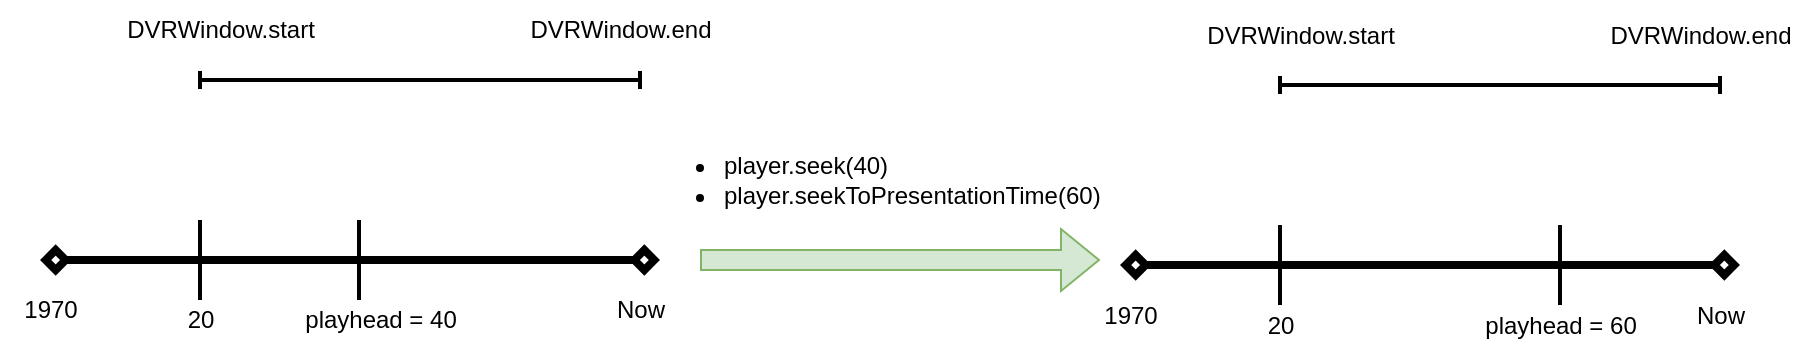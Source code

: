 <mxfile version="20.8.16" type="device"><diagram name="Seite-1" id="FOGZsUsDP9LusgoQiSli"><mxGraphModel dx="2074" dy="1214" grid="1" gridSize="10" guides="1" tooltips="1" connect="1" arrows="1" fold="1" page="1" pageScale="1" pageWidth="1654" pageHeight="1169" math="0" shadow="0"><root><mxCell id="0"/><mxCell id="1" parent="0"/><mxCell id="myv0Ks547uYpSwxC-bRw-2" value="&lt;ul style=&quot;&quot;&gt;&lt;li&gt;player.seek(40)&lt;/li&gt;&lt;li&gt;player.seekToPresentationTime(60)&lt;/li&gt;&lt;/ul&gt;" style="text;html=1;align=left;verticalAlign=middle;resizable=0;points=[];autosize=1;strokeColor=none;fillColor=none;" parent="1" vertex="1"><mxGeometry x="440" y="285" width="250" height="70" as="geometry"/></mxCell><mxCell id="myv0Ks547uYpSwxC-bRw-10" value="" style="shape=flexArrow;endArrow=classic;html=1;rounded=0;fontSize=12;fillColor=#d5e8d4;strokeColor=#82b366;" parent="1" edge="1"><mxGeometry width="50" height="50" relative="1" as="geometry"><mxPoint x="470" y="360" as="sourcePoint"/><mxPoint x="670" y="360" as="targetPoint"/></mxGeometry></mxCell><mxCell id="myv0Ks547uYpSwxC-bRw-11" value="" style="endArrow=diamond;html=1;rounded=0;startArrow=diamond;startFill=0;strokeWidth=4;endFill=0;" parent="1" edge="1"><mxGeometry width="50" height="50" relative="1" as="geometry"><mxPoint x="140" y="360" as="sourcePoint"/><mxPoint x="450" y="360" as="targetPoint"/></mxGeometry></mxCell><mxCell id="myv0Ks547uYpSwxC-bRw-12" value="1970" style="text;html=1;align=center;verticalAlign=middle;resizable=0;points=[];autosize=1;strokeColor=none;fillColor=none;" parent="1" vertex="1"><mxGeometry x="120" y="370" width="50" height="30" as="geometry"/></mxCell><mxCell id="myv0Ks547uYpSwxC-bRw-13" value="playhead = 40" style="text;html=1;align=center;verticalAlign=middle;resizable=0;points=[];autosize=1;strokeColor=none;fillColor=none;" parent="1" vertex="1"><mxGeometry x="260" y="375" width="100" height="30" as="geometry"/></mxCell><mxCell id="myv0Ks547uYpSwxC-bRw-14" value="" style="endArrow=none;html=1;rounded=0;strokeWidth=2;" parent="1" edge="1"><mxGeometry width="50" height="50" relative="1" as="geometry"><mxPoint x="299.5" y="380" as="sourcePoint"/><mxPoint x="299.5" y="340" as="targetPoint"/></mxGeometry></mxCell><mxCell id="myv0Ks547uYpSwxC-bRw-15" value="Now" style="text;html=1;align=center;verticalAlign=middle;resizable=0;points=[];autosize=1;strokeColor=none;fillColor=none;" parent="1" vertex="1"><mxGeometry x="415" y="370" width="50" height="30" as="geometry"/></mxCell><mxCell id="jwE-mc6tEweiJC10ux0N-2" value="" style="endArrow=baseDash;html=1;rounded=0;startArrow=baseDash;startFill=0;endFill=0;strokeWidth=2;" edge="1" parent="1"><mxGeometry width="50" height="50" relative="1" as="geometry"><mxPoint x="220" y="270" as="sourcePoint"/><mxPoint x="440" y="270" as="targetPoint"/></mxGeometry></mxCell><mxCell id="jwE-mc6tEweiJC10ux0N-3" value="DVRWindow.start" style="text;html=1;align=center;verticalAlign=middle;resizable=0;points=[];autosize=1;strokeColor=none;fillColor=none;" vertex="1" parent="1"><mxGeometry x="170" y="230" width="120" height="30" as="geometry"/></mxCell><mxCell id="jwE-mc6tEweiJC10ux0N-4" value="DVRWindow.end" style="text;html=1;align=center;verticalAlign=middle;resizable=0;points=[];autosize=1;strokeColor=none;fillColor=none;" vertex="1" parent="1"><mxGeometry x="375" y="230" width="110" height="30" as="geometry"/></mxCell><mxCell id="jwE-mc6tEweiJC10ux0N-5" value="" style="endArrow=none;html=1;rounded=0;strokeWidth=2;" edge="1" parent="1"><mxGeometry width="50" height="50" relative="1" as="geometry"><mxPoint x="220" y="380" as="sourcePoint"/><mxPoint x="220" y="340" as="targetPoint"/></mxGeometry></mxCell><mxCell id="jwE-mc6tEweiJC10ux0N-6" value="20" style="text;html=1;align=center;verticalAlign=middle;resizable=0;points=[];autosize=1;strokeColor=none;fillColor=none;" vertex="1" parent="1"><mxGeometry x="200" y="375" width="40" height="30" as="geometry"/></mxCell><mxCell id="jwE-mc6tEweiJC10ux0N-7" value="" style="endArrow=diamond;html=1;rounded=0;startArrow=diamond;startFill=0;strokeWidth=4;endFill=0;" edge="1" parent="1"><mxGeometry width="50" height="50" relative="1" as="geometry"><mxPoint x="680" y="362.5" as="sourcePoint"/><mxPoint x="990" y="362.5" as="targetPoint"/></mxGeometry></mxCell><mxCell id="jwE-mc6tEweiJC10ux0N-8" value="1970" style="text;html=1;align=center;verticalAlign=middle;resizable=0;points=[];autosize=1;strokeColor=none;fillColor=none;" vertex="1" parent="1"><mxGeometry x="660" y="372.5" width="50" height="30" as="geometry"/></mxCell><mxCell id="jwE-mc6tEweiJC10ux0N-9" value="playhead = 60" style="text;html=1;align=center;verticalAlign=middle;resizable=0;points=[];autosize=1;strokeColor=none;fillColor=none;" vertex="1" parent="1"><mxGeometry x="850" y="377.5" width="100" height="30" as="geometry"/></mxCell><mxCell id="jwE-mc6tEweiJC10ux0N-10" value="" style="endArrow=none;html=1;rounded=0;strokeWidth=2;" edge="1" parent="1"><mxGeometry width="50" height="50" relative="1" as="geometry"><mxPoint x="900" y="382.5" as="sourcePoint"/><mxPoint x="900" y="342.5" as="targetPoint"/></mxGeometry></mxCell><mxCell id="jwE-mc6tEweiJC10ux0N-11" value="Now" style="text;html=1;align=center;verticalAlign=middle;resizable=0;points=[];autosize=1;strokeColor=none;fillColor=none;" vertex="1" parent="1"><mxGeometry x="955" y="372.5" width="50" height="30" as="geometry"/></mxCell><mxCell id="jwE-mc6tEweiJC10ux0N-12" value="" style="endArrow=baseDash;html=1;rounded=0;startArrow=baseDash;startFill=0;endFill=0;strokeWidth=2;" edge="1" parent="1"><mxGeometry width="50" height="50" relative="1" as="geometry"><mxPoint x="760" y="272.5" as="sourcePoint"/><mxPoint x="980" y="272.5" as="targetPoint"/></mxGeometry></mxCell><mxCell id="jwE-mc6tEweiJC10ux0N-13" value="DVRWindow.start" style="text;html=1;align=center;verticalAlign=middle;resizable=0;points=[];autosize=1;strokeColor=none;fillColor=none;" vertex="1" parent="1"><mxGeometry x="710" y="232.5" width="120" height="30" as="geometry"/></mxCell><mxCell id="jwE-mc6tEweiJC10ux0N-14" value="DVRWindow.end" style="text;html=1;align=center;verticalAlign=middle;resizable=0;points=[];autosize=1;strokeColor=none;fillColor=none;" vertex="1" parent="1"><mxGeometry x="915" y="232.5" width="110" height="30" as="geometry"/></mxCell><mxCell id="jwE-mc6tEweiJC10ux0N-15" value="" style="endArrow=none;html=1;rounded=0;strokeWidth=2;" edge="1" parent="1"><mxGeometry width="50" height="50" relative="1" as="geometry"><mxPoint x="760" y="382.5" as="sourcePoint"/><mxPoint x="760" y="342.5" as="targetPoint"/></mxGeometry></mxCell><mxCell id="jwE-mc6tEweiJC10ux0N-16" value="20" style="text;html=1;align=center;verticalAlign=middle;resizable=0;points=[];autosize=1;strokeColor=none;fillColor=none;" vertex="1" parent="1"><mxGeometry x="740" y="377.5" width="40" height="30" as="geometry"/></mxCell></root></mxGraphModel></diagram></mxfile>